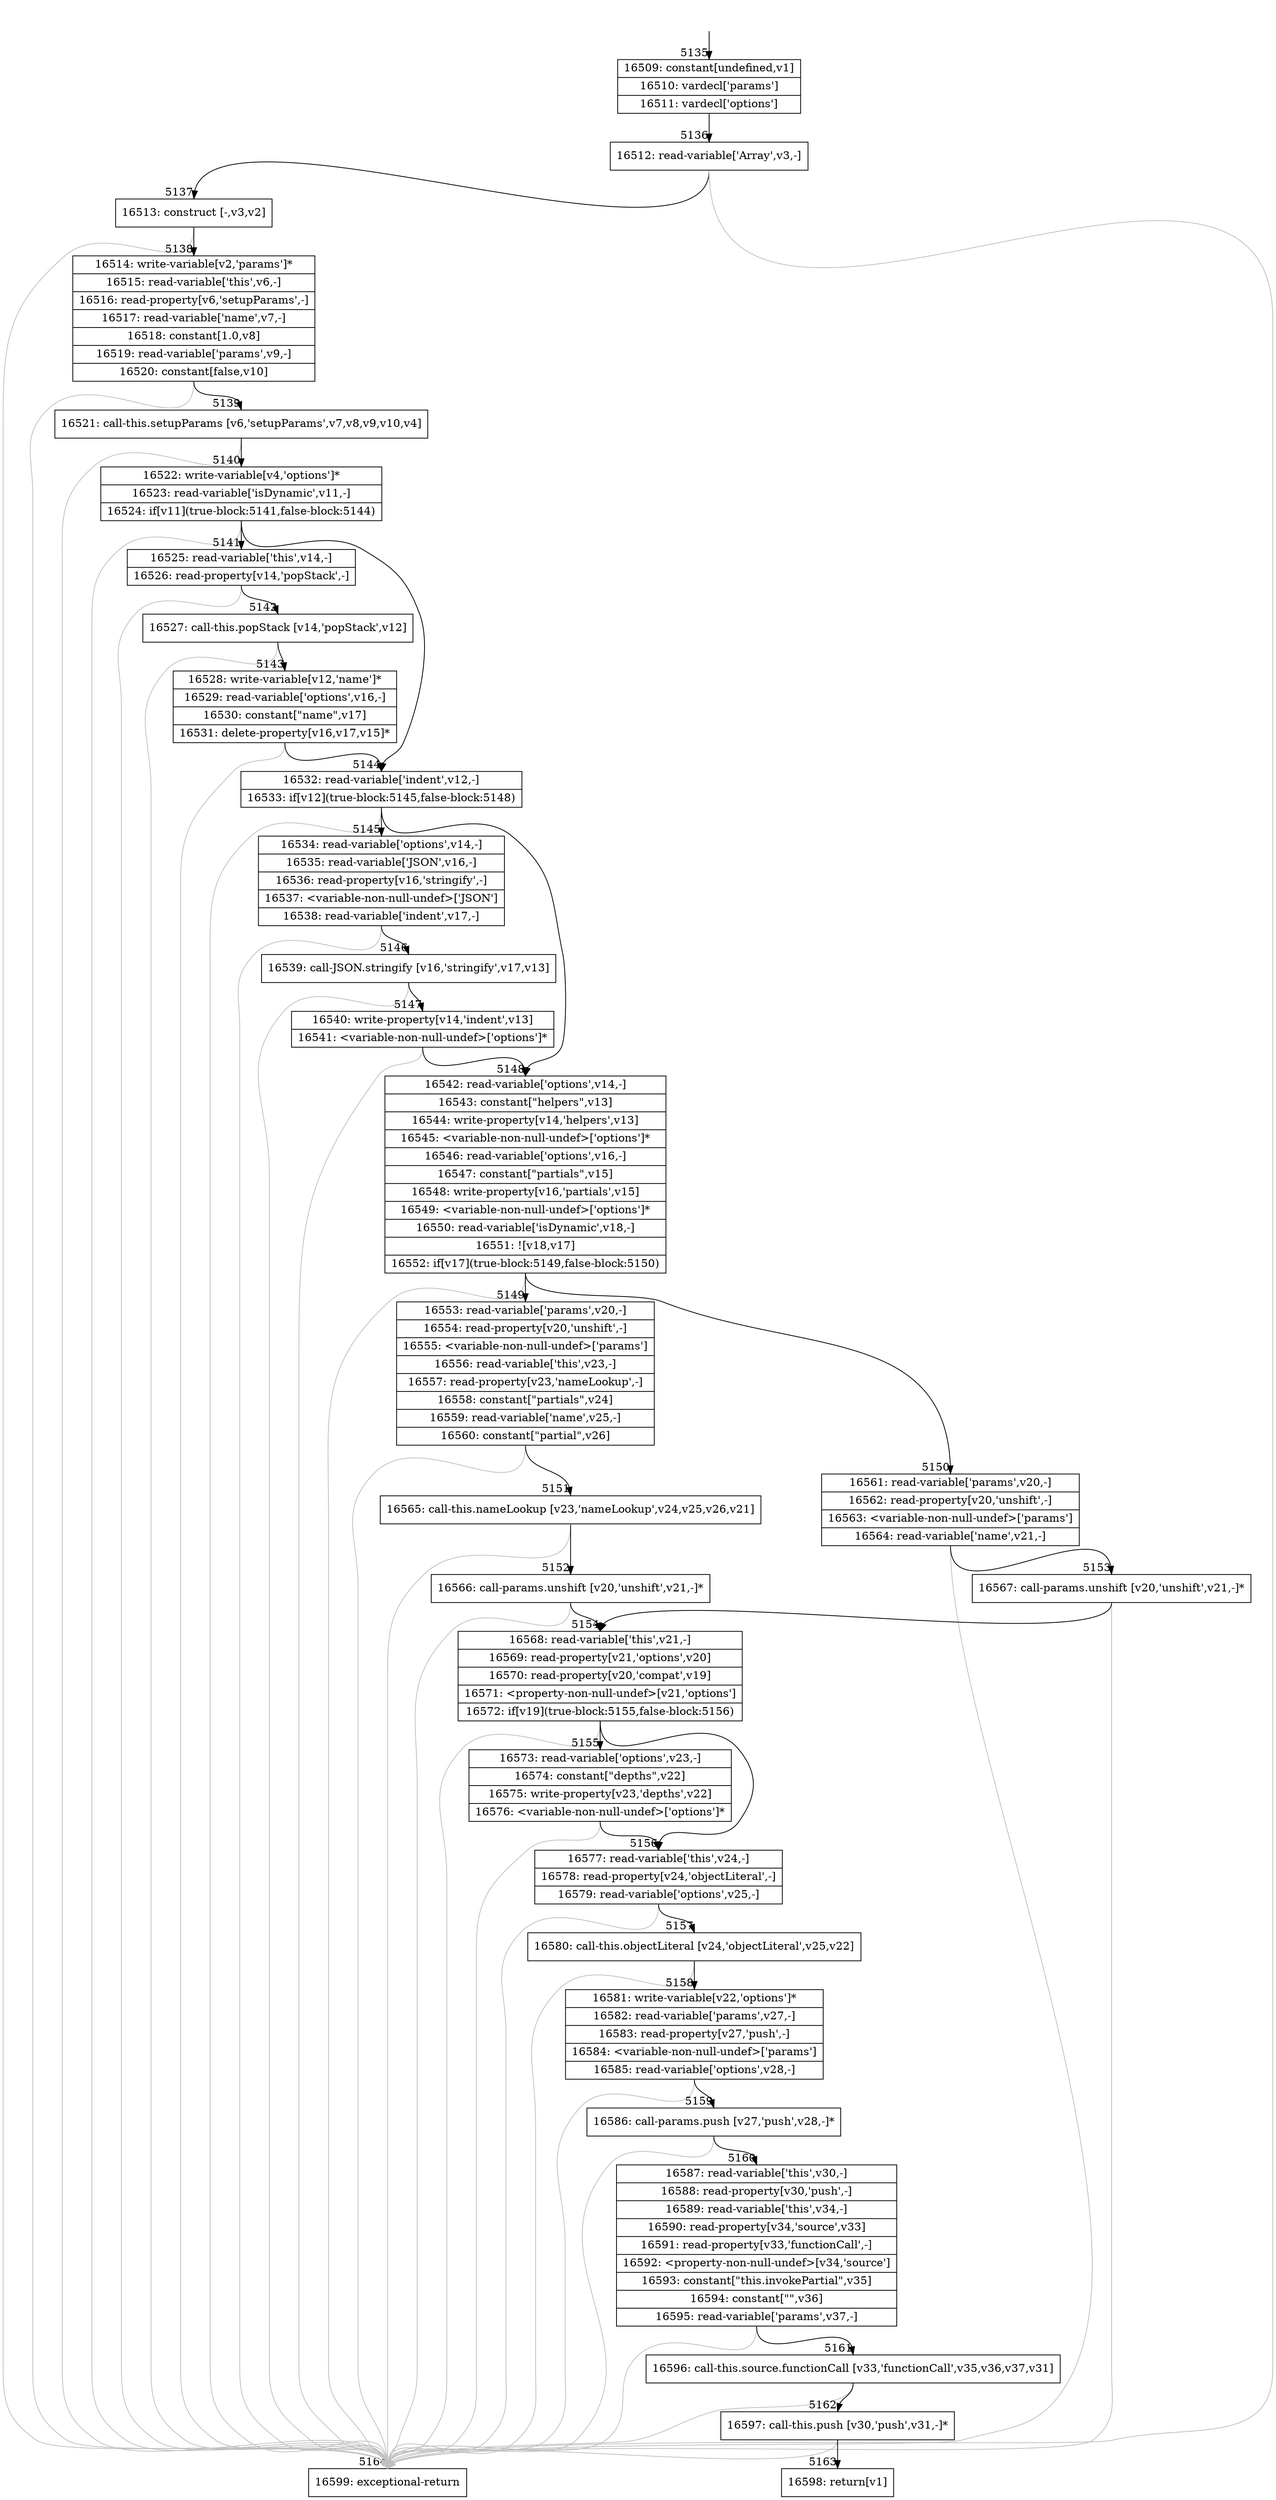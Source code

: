 digraph {
rankdir="TD"
BB_entry240[shape=none,label=""];
BB_entry240 -> BB5135 [tailport=s, headport=n, headlabel="    5135"]
BB5135 [shape=record label="{16509: constant[undefined,v1]|16510: vardecl['params']|16511: vardecl['options']}" ] 
BB5135 -> BB5136 [tailport=s, headport=n, headlabel="      5136"]
BB5136 [shape=record label="{16512: read-variable['Array',v3,-]}" ] 
BB5136 -> BB5137 [tailport=s, headport=n, headlabel="      5137"]
BB5136 -> BB5164 [tailport=s, headport=n, color=gray, headlabel="      5164"]
BB5137 [shape=record label="{16513: construct [-,v3,v2]}" ] 
BB5137 -> BB5138 [tailport=s, headport=n, headlabel="      5138"]
BB5137 -> BB5164 [tailport=s, headport=n, color=gray]
BB5138 [shape=record label="{16514: write-variable[v2,'params']*|16515: read-variable['this',v6,-]|16516: read-property[v6,'setupParams',-]|16517: read-variable['name',v7,-]|16518: constant[1.0,v8]|16519: read-variable['params',v9,-]|16520: constant[false,v10]}" ] 
BB5138 -> BB5139 [tailport=s, headport=n, headlabel="      5139"]
BB5138 -> BB5164 [tailport=s, headport=n, color=gray]
BB5139 [shape=record label="{16521: call-this.setupParams [v6,'setupParams',v7,v8,v9,v10,v4]}" ] 
BB5139 -> BB5140 [tailport=s, headport=n, headlabel="      5140"]
BB5139 -> BB5164 [tailport=s, headport=n, color=gray]
BB5140 [shape=record label="{16522: write-variable[v4,'options']*|16523: read-variable['isDynamic',v11,-]|16524: if[v11](true-block:5141,false-block:5144)}" ] 
BB5140 -> BB5141 [tailport=s, headport=n, headlabel="      5141"]
BB5140 -> BB5144 [tailport=s, headport=n, headlabel="      5144"]
BB5140 -> BB5164 [tailport=s, headport=n, color=gray]
BB5141 [shape=record label="{16525: read-variable['this',v14,-]|16526: read-property[v14,'popStack',-]}" ] 
BB5141 -> BB5142 [tailport=s, headport=n, headlabel="      5142"]
BB5141 -> BB5164 [tailport=s, headport=n, color=gray]
BB5142 [shape=record label="{16527: call-this.popStack [v14,'popStack',v12]}" ] 
BB5142 -> BB5143 [tailport=s, headport=n, headlabel="      5143"]
BB5142 -> BB5164 [tailport=s, headport=n, color=gray]
BB5143 [shape=record label="{16528: write-variable[v12,'name']*|16529: read-variable['options',v16,-]|16530: constant[\"name\",v17]|16531: delete-property[v16,v17,v15]*}" ] 
BB5143 -> BB5144 [tailport=s, headport=n]
BB5143 -> BB5164 [tailport=s, headport=n, color=gray]
BB5144 [shape=record label="{16532: read-variable['indent',v12,-]|16533: if[v12](true-block:5145,false-block:5148)}" ] 
BB5144 -> BB5145 [tailport=s, headport=n, headlabel="      5145"]
BB5144 -> BB5148 [tailport=s, headport=n, headlabel="      5148"]
BB5144 -> BB5164 [tailport=s, headport=n, color=gray]
BB5145 [shape=record label="{16534: read-variable['options',v14,-]|16535: read-variable['JSON',v16,-]|16536: read-property[v16,'stringify',-]|16537: \<variable-non-null-undef\>['JSON']|16538: read-variable['indent',v17,-]}" ] 
BB5145 -> BB5146 [tailport=s, headport=n, headlabel="      5146"]
BB5145 -> BB5164 [tailport=s, headport=n, color=gray]
BB5146 [shape=record label="{16539: call-JSON.stringify [v16,'stringify',v17,v13]}" ] 
BB5146 -> BB5147 [tailport=s, headport=n, headlabel="      5147"]
BB5146 -> BB5164 [tailport=s, headport=n, color=gray]
BB5147 [shape=record label="{16540: write-property[v14,'indent',v13]|16541: \<variable-non-null-undef\>['options']*}" ] 
BB5147 -> BB5148 [tailport=s, headport=n]
BB5147 -> BB5164 [tailport=s, headport=n, color=gray]
BB5148 [shape=record label="{16542: read-variable['options',v14,-]|16543: constant[\"helpers\",v13]|16544: write-property[v14,'helpers',v13]|16545: \<variable-non-null-undef\>['options']*|16546: read-variable['options',v16,-]|16547: constant[\"partials\",v15]|16548: write-property[v16,'partials',v15]|16549: \<variable-non-null-undef\>['options']*|16550: read-variable['isDynamic',v18,-]|16551: ![v18,v17]|16552: if[v17](true-block:5149,false-block:5150)}" ] 
BB5148 -> BB5149 [tailport=s, headport=n, headlabel="      5149"]
BB5148 -> BB5150 [tailport=s, headport=n, headlabel="      5150"]
BB5148 -> BB5164 [tailport=s, headport=n, color=gray]
BB5149 [shape=record label="{16553: read-variable['params',v20,-]|16554: read-property[v20,'unshift',-]|16555: \<variable-non-null-undef\>['params']|16556: read-variable['this',v23,-]|16557: read-property[v23,'nameLookup',-]|16558: constant[\"partials\",v24]|16559: read-variable['name',v25,-]|16560: constant[\"partial\",v26]}" ] 
BB5149 -> BB5151 [tailport=s, headport=n, headlabel="      5151"]
BB5149 -> BB5164 [tailport=s, headport=n, color=gray]
BB5150 [shape=record label="{16561: read-variable['params',v20,-]|16562: read-property[v20,'unshift',-]|16563: \<variable-non-null-undef\>['params']|16564: read-variable['name',v21,-]}" ] 
BB5150 -> BB5153 [tailport=s, headport=n, headlabel="      5153"]
BB5150 -> BB5164 [tailport=s, headport=n, color=gray]
BB5151 [shape=record label="{16565: call-this.nameLookup [v23,'nameLookup',v24,v25,v26,v21]}" ] 
BB5151 -> BB5152 [tailport=s, headport=n, headlabel="      5152"]
BB5151 -> BB5164 [tailport=s, headport=n, color=gray]
BB5152 [shape=record label="{16566: call-params.unshift [v20,'unshift',v21,-]*}" ] 
BB5152 -> BB5154 [tailport=s, headport=n, headlabel="      5154"]
BB5152 -> BB5164 [tailport=s, headport=n, color=gray]
BB5153 [shape=record label="{16567: call-params.unshift [v20,'unshift',v21,-]*}" ] 
BB5153 -> BB5154 [tailport=s, headport=n]
BB5153 -> BB5164 [tailport=s, headport=n, color=gray]
BB5154 [shape=record label="{16568: read-variable['this',v21,-]|16569: read-property[v21,'options',v20]|16570: read-property[v20,'compat',v19]|16571: \<property-non-null-undef\>[v21,'options']|16572: if[v19](true-block:5155,false-block:5156)}" ] 
BB5154 -> BB5155 [tailport=s, headport=n, headlabel="      5155"]
BB5154 -> BB5156 [tailport=s, headport=n, headlabel="      5156"]
BB5154 -> BB5164 [tailport=s, headport=n, color=gray]
BB5155 [shape=record label="{16573: read-variable['options',v23,-]|16574: constant[\"depths\",v22]|16575: write-property[v23,'depths',v22]|16576: \<variable-non-null-undef\>['options']*}" ] 
BB5155 -> BB5156 [tailport=s, headport=n]
BB5155 -> BB5164 [tailport=s, headport=n, color=gray]
BB5156 [shape=record label="{16577: read-variable['this',v24,-]|16578: read-property[v24,'objectLiteral',-]|16579: read-variable['options',v25,-]}" ] 
BB5156 -> BB5157 [tailport=s, headport=n, headlabel="      5157"]
BB5156 -> BB5164 [tailport=s, headport=n, color=gray]
BB5157 [shape=record label="{16580: call-this.objectLiteral [v24,'objectLiteral',v25,v22]}" ] 
BB5157 -> BB5158 [tailport=s, headport=n, headlabel="      5158"]
BB5157 -> BB5164 [tailport=s, headport=n, color=gray]
BB5158 [shape=record label="{16581: write-variable[v22,'options']*|16582: read-variable['params',v27,-]|16583: read-property[v27,'push',-]|16584: \<variable-non-null-undef\>['params']|16585: read-variable['options',v28,-]}" ] 
BB5158 -> BB5159 [tailport=s, headport=n, headlabel="      5159"]
BB5158 -> BB5164 [tailport=s, headport=n, color=gray]
BB5159 [shape=record label="{16586: call-params.push [v27,'push',v28,-]*}" ] 
BB5159 -> BB5160 [tailport=s, headport=n, headlabel="      5160"]
BB5159 -> BB5164 [tailport=s, headport=n, color=gray]
BB5160 [shape=record label="{16587: read-variable['this',v30,-]|16588: read-property[v30,'push',-]|16589: read-variable['this',v34,-]|16590: read-property[v34,'source',v33]|16591: read-property[v33,'functionCall',-]|16592: \<property-non-null-undef\>[v34,'source']|16593: constant[\"this.invokePartial\",v35]|16594: constant[\"\",v36]|16595: read-variable['params',v37,-]}" ] 
BB5160 -> BB5161 [tailport=s, headport=n, headlabel="      5161"]
BB5160 -> BB5164 [tailport=s, headport=n, color=gray]
BB5161 [shape=record label="{16596: call-this.source.functionCall [v33,'functionCall',v35,v36,v37,v31]}" ] 
BB5161 -> BB5162 [tailport=s, headport=n, headlabel="      5162"]
BB5161 -> BB5164 [tailport=s, headport=n, color=gray]
BB5162 [shape=record label="{16597: call-this.push [v30,'push',v31,-]*}" ] 
BB5162 -> BB5163 [tailport=s, headport=n, headlabel="      5163"]
BB5162 -> BB5164 [tailport=s, headport=n, color=gray]
BB5163 [shape=record label="{16598: return[v1]}" ] 
BB5164 [shape=record label="{16599: exceptional-return}" ] 
//#$~ 3288
}
